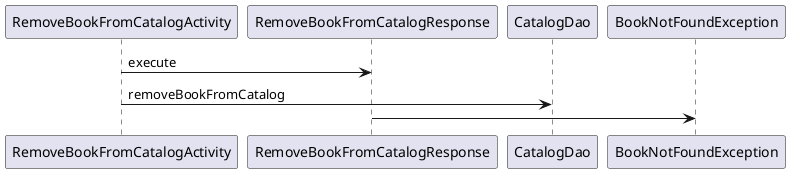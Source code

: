 PARTICIPANTS: use this file for creating the remove book from catalog diagram in mastery task 01
@startuml
RemoveBookFromCatalogActivity -> RemoveBookFromCatalogResponse: execute

CatalogDao <- RemoveBookFromCatalogActivity: removeBookFromCatalog
RemoveBookFromCatalogResponse -> BookNotFoundException


@enduml
